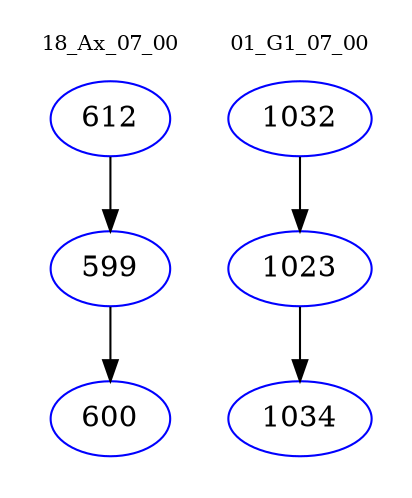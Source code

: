 digraph{
subgraph cluster_0 {
color = white
label = "18_Ax_07_00";
fontsize=10;
T0_612 [label="612", color="blue"]
T0_612 -> T0_599 [color="black"]
T0_599 [label="599", color="blue"]
T0_599 -> T0_600 [color="black"]
T0_600 [label="600", color="blue"]
}
subgraph cluster_1 {
color = white
label = "01_G1_07_00";
fontsize=10;
T1_1032 [label="1032", color="blue"]
T1_1032 -> T1_1023 [color="black"]
T1_1023 [label="1023", color="blue"]
T1_1023 -> T1_1034 [color="black"]
T1_1034 [label="1034", color="blue"]
}
}
